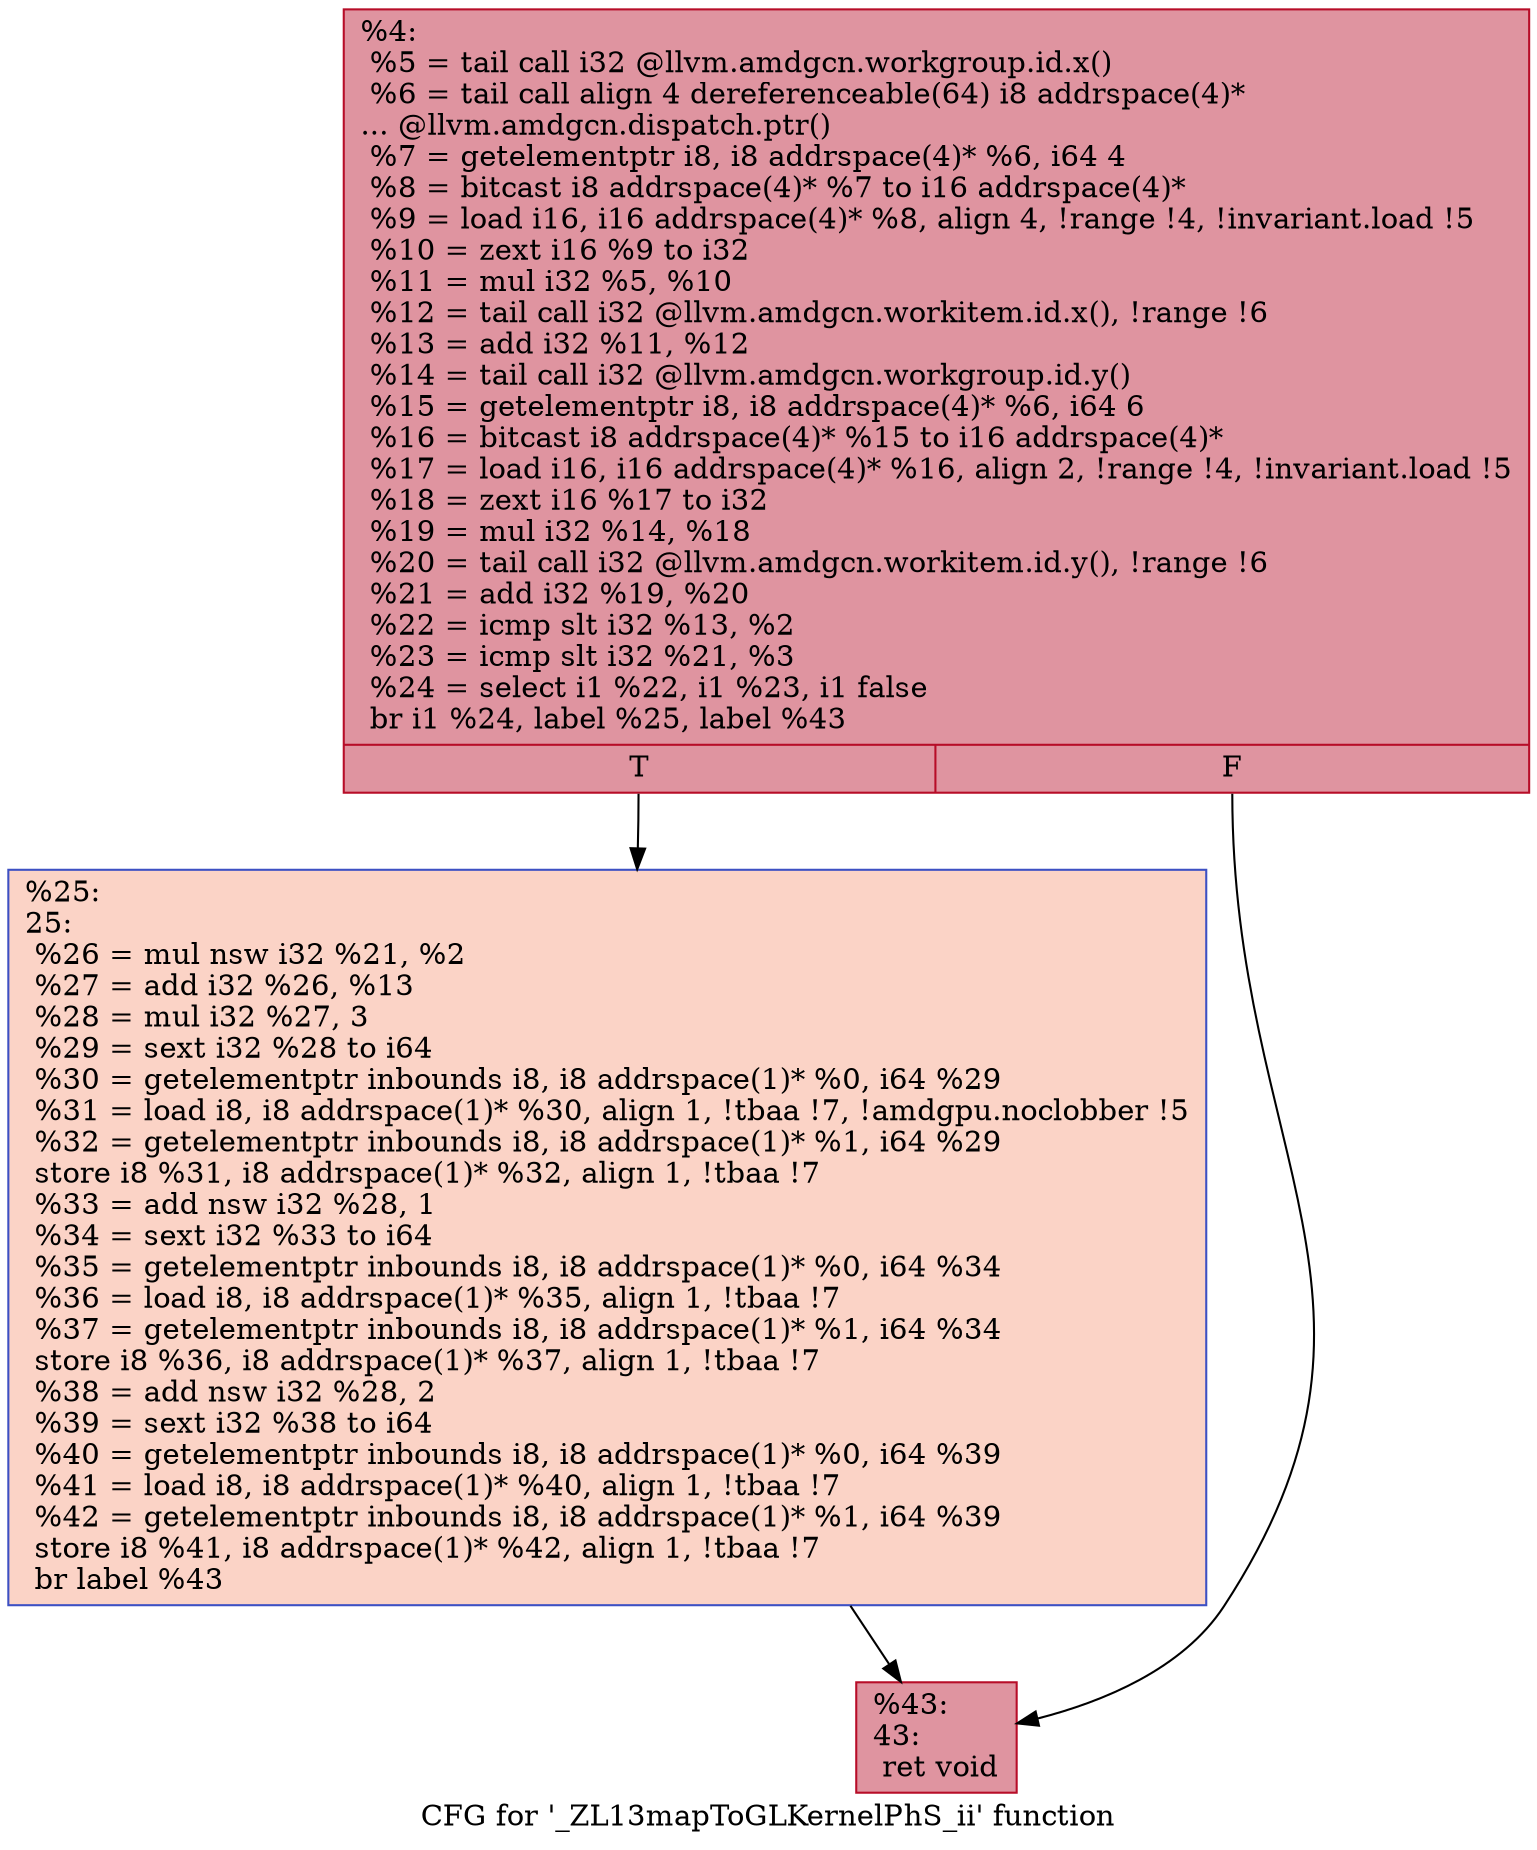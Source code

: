 digraph "CFG for '_ZL13mapToGLKernelPhS_ii' function" {
	label="CFG for '_ZL13mapToGLKernelPhS_ii' function";

	Node0x59ce710 [shape=record,color="#b70d28ff", style=filled, fillcolor="#b70d2870",label="{%4:\l  %5 = tail call i32 @llvm.amdgcn.workgroup.id.x()\l  %6 = tail call align 4 dereferenceable(64) i8 addrspace(4)*\l... @llvm.amdgcn.dispatch.ptr()\l  %7 = getelementptr i8, i8 addrspace(4)* %6, i64 4\l  %8 = bitcast i8 addrspace(4)* %7 to i16 addrspace(4)*\l  %9 = load i16, i16 addrspace(4)* %8, align 4, !range !4, !invariant.load !5\l  %10 = zext i16 %9 to i32\l  %11 = mul i32 %5, %10\l  %12 = tail call i32 @llvm.amdgcn.workitem.id.x(), !range !6\l  %13 = add i32 %11, %12\l  %14 = tail call i32 @llvm.amdgcn.workgroup.id.y()\l  %15 = getelementptr i8, i8 addrspace(4)* %6, i64 6\l  %16 = bitcast i8 addrspace(4)* %15 to i16 addrspace(4)*\l  %17 = load i16, i16 addrspace(4)* %16, align 2, !range !4, !invariant.load !5\l  %18 = zext i16 %17 to i32\l  %19 = mul i32 %14, %18\l  %20 = tail call i32 @llvm.amdgcn.workitem.id.y(), !range !6\l  %21 = add i32 %19, %20\l  %22 = icmp slt i32 %13, %2\l  %23 = icmp slt i32 %21, %3\l  %24 = select i1 %22, i1 %23, i1 false\l  br i1 %24, label %25, label %43\l|{<s0>T|<s1>F}}"];
	Node0x59ce710:s0 -> Node0x59d2150;
	Node0x59ce710:s1 -> Node0x59d21e0;
	Node0x59d2150 [shape=record,color="#3d50c3ff", style=filled, fillcolor="#f59c7d70",label="{%25:\l25:                                               \l  %26 = mul nsw i32 %21, %2\l  %27 = add i32 %26, %13\l  %28 = mul i32 %27, 3\l  %29 = sext i32 %28 to i64\l  %30 = getelementptr inbounds i8, i8 addrspace(1)* %0, i64 %29\l  %31 = load i8, i8 addrspace(1)* %30, align 1, !tbaa !7, !amdgpu.noclobber !5\l  %32 = getelementptr inbounds i8, i8 addrspace(1)* %1, i64 %29\l  store i8 %31, i8 addrspace(1)* %32, align 1, !tbaa !7\l  %33 = add nsw i32 %28, 1\l  %34 = sext i32 %33 to i64\l  %35 = getelementptr inbounds i8, i8 addrspace(1)* %0, i64 %34\l  %36 = load i8, i8 addrspace(1)* %35, align 1, !tbaa !7\l  %37 = getelementptr inbounds i8, i8 addrspace(1)* %1, i64 %34\l  store i8 %36, i8 addrspace(1)* %37, align 1, !tbaa !7\l  %38 = add nsw i32 %28, 2\l  %39 = sext i32 %38 to i64\l  %40 = getelementptr inbounds i8, i8 addrspace(1)* %0, i64 %39\l  %41 = load i8, i8 addrspace(1)* %40, align 1, !tbaa !7\l  %42 = getelementptr inbounds i8, i8 addrspace(1)* %1, i64 %39\l  store i8 %41, i8 addrspace(1)* %42, align 1, !tbaa !7\l  br label %43\l}"];
	Node0x59d2150 -> Node0x59d21e0;
	Node0x59d21e0 [shape=record,color="#b70d28ff", style=filled, fillcolor="#b70d2870",label="{%43:\l43:                                               \l  ret void\l}"];
}
